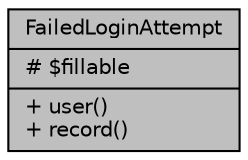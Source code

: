 digraph "FailedLoginAttempt"
{
 // LATEX_PDF_SIZE
  bgcolor="transparent";
  edge [fontname="Helvetica",fontsize="10",labelfontname="Helvetica",labelfontsize="10"];
  node [fontname="Helvetica",fontsize="10",shape=record];
  Node1 [label="{FailedLoginAttempt\n|# $fillable\l|+ user()\l+ record()\l}",height=0.2,width=0.4,color="black", fillcolor="grey75", style="filled", fontcolor="black",tooltip="Datos de los intentos de acceso fallidos."];
}
